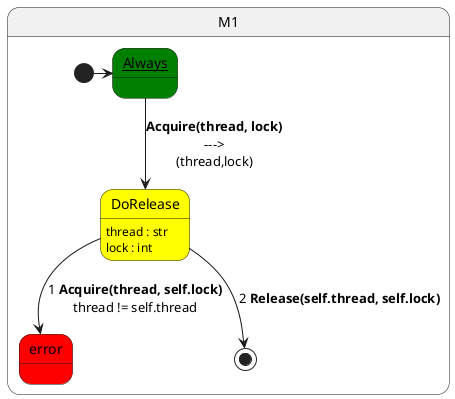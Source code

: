 @startuml
state M1{
  [*] -> __Always__
  state __Always__ #green
  state DoRelease #yellow : thread : str\nlock : int
  __Always__ --> DoRelease : **Acquire(thread, lock)**\n--->\n(thread,lock)
  state error #red
  DoRelease --> error : 1 **Acquire(thread, self.lock)**\nthread != self.thread
  DoRelease --> [*] : 2 **Release(self.thread, self.lock)**
}
@enduml